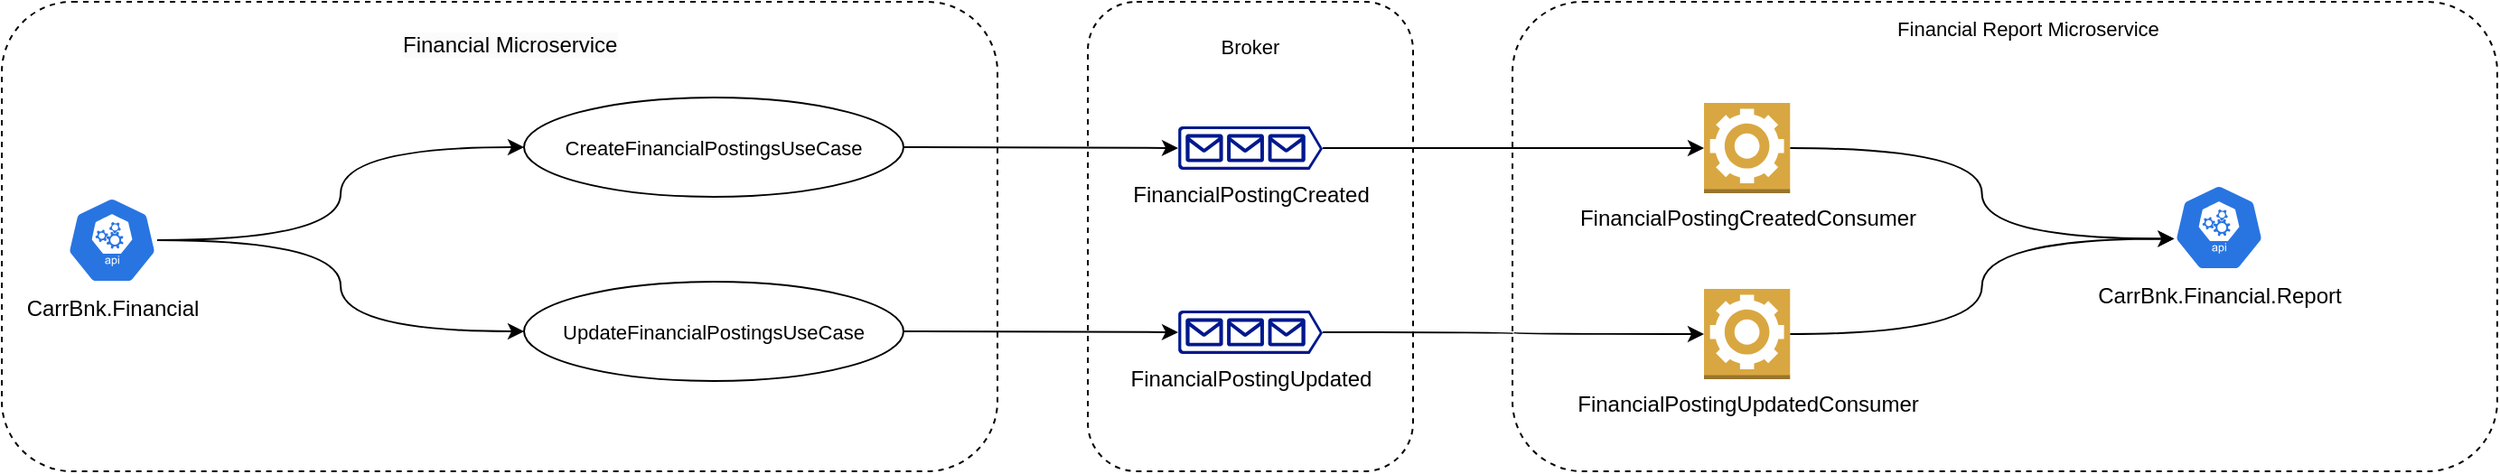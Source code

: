 <mxfile version="20.8.20" type="device"><diagram name="Página-1" id="UU7FgecPfJlkURjy9kH7"><mxGraphModel dx="1665" dy="1058" grid="1" gridSize="10" guides="1" tooltips="1" connect="1" arrows="1" fold="1" page="1" pageScale="1" pageWidth="827" pageHeight="1169" math="0" shadow="0"><root><mxCell id="0"/><mxCell id="1" parent="0"/><mxCell id="ZUQApooVZEVm6da3ypXH-1" value="" style="rounded=1;whiteSpace=wrap;html=1;dashed=1;fontSize=11;" vertex="1" parent="1"><mxGeometry x="720" y="400" width="180" height="260" as="geometry"/></mxCell><mxCell id="eKB7iu7bVIxnCBcQLWdt-28" value="" style="rounded=1;whiteSpace=wrap;html=1;fontSize=11;dashed=1;" parent="1" vertex="1"><mxGeometry x="955" y="400" width="545" height="260" as="geometry"/></mxCell><mxCell id="eKB7iu7bVIxnCBcQLWdt-26" value="" style="rounded=1;whiteSpace=wrap;html=1;fontSize=11;dashed=1;" parent="1" vertex="1"><mxGeometry x="119" y="400" width="551" height="260" as="geometry"/></mxCell><mxCell id="eKB7iu7bVIxnCBcQLWdt-17" style="edgeStyle=orthogonalEdgeStyle;rounded=0;orthogonalLoop=1;jettySize=auto;html=1;fontSize=11;curved=1;" parent="1" source="eKB7iu7bVIxnCBcQLWdt-3" target="eKB7iu7bVIxnCBcQLWdt-9" edge="1"><mxGeometry relative="1" as="geometry"/></mxCell><mxCell id="eKB7iu7bVIxnCBcQLWdt-18" style="edgeStyle=orthogonalEdgeStyle;rounded=0;orthogonalLoop=1;jettySize=auto;html=1;entryX=0;entryY=0.5;entryDx=0;entryDy=0;fontSize=11;curved=1;" parent="1" source="eKB7iu7bVIxnCBcQLWdt-3" target="eKB7iu7bVIxnCBcQLWdt-10" edge="1"><mxGeometry relative="1" as="geometry"/></mxCell><mxCell id="eKB7iu7bVIxnCBcQLWdt-3" value="CarrBnk.Financial" style="sketch=0;html=1;dashed=0;whitespace=wrap;fillColor=#2875E2;strokeColor=#ffffff;points=[[0.005,0.63,0],[0.1,0.2,0],[0.9,0.2,0],[0.5,0,0],[0.995,0.63,0],[0.72,0.99,0],[0.5,1,0],[0.28,0.99,0]];verticalLabelPosition=bottom;align=center;verticalAlign=top;shape=mxgraph.kubernetes.icon;prIcon=api" parent="1" vertex="1"><mxGeometry x="155" y="508" width="50" height="48" as="geometry"/></mxCell><mxCell id="eKB7iu7bVIxnCBcQLWdt-5" value="CarrBnk.Financial.Report" style="sketch=0;html=1;dashed=0;whitespace=wrap;fillColor=#2875E2;strokeColor=#ffffff;points=[[0.005,0.63,0],[0.1,0.2,0],[0.9,0.2,0],[0.5,0,0],[0.995,0.63,0],[0.72,0.99,0],[0.5,1,0],[0.28,0.99,0]];verticalLabelPosition=bottom;align=center;verticalAlign=top;shape=mxgraph.kubernetes.icon;prIcon=api" parent="1" vertex="1"><mxGeometry x="1321" y="501" width="50" height="48" as="geometry"/></mxCell><mxCell id="eKB7iu7bVIxnCBcQLWdt-24" style="edgeStyle=orthogonalEdgeStyle;curved=1;rounded=0;orthogonalLoop=1;jettySize=auto;html=1;entryX=0.005;entryY=0.63;entryDx=0;entryDy=0;entryPerimeter=0;fontSize=11;" parent="1" source="eKB7iu7bVIxnCBcQLWdt-7" target="eKB7iu7bVIxnCBcQLWdt-5" edge="1"><mxGeometry relative="1" as="geometry"/></mxCell><mxCell id="eKB7iu7bVIxnCBcQLWdt-7" value="FinancialPostingCreatedConsumer" style="outlineConnect=0;dashed=0;verticalLabelPosition=bottom;verticalAlign=top;align=center;html=1;shape=mxgraph.aws3.worker;fillColor=#D9A741;gradientColor=none;" parent="1" vertex="1"><mxGeometry x="1061" y="456" width="47.62" height="50" as="geometry"/></mxCell><mxCell id="eKB7iu7bVIxnCBcQLWdt-22" style="edgeStyle=orthogonalEdgeStyle;curved=1;rounded=0;orthogonalLoop=1;jettySize=auto;html=1;fontSize=11;" parent="1" source="eKB7iu7bVIxnCBcQLWdt-8" target="eKB7iu7bVIxnCBcQLWdt-7" edge="1"><mxGeometry relative="1" as="geometry"/></mxCell><mxCell id="eKB7iu7bVIxnCBcQLWdt-8" value="FinancialPostingCreated" style="sketch=0;aspect=fixed;pointerEvents=1;shadow=0;dashed=0;html=1;strokeColor=none;labelPosition=center;verticalLabelPosition=bottom;verticalAlign=top;align=center;fillColor=#00188D;shape=mxgraph.azure.queue_generic" parent="1" vertex="1"><mxGeometry x="770" y="469" width="80" height="24" as="geometry"/></mxCell><mxCell id="eKB7iu7bVIxnCBcQLWdt-20" style="edgeStyle=orthogonalEdgeStyle;curved=1;rounded=0;orthogonalLoop=1;jettySize=auto;html=1;entryX=0;entryY=0.5;entryDx=0;entryDy=0;entryPerimeter=0;fontSize=11;" parent="1" source="eKB7iu7bVIxnCBcQLWdt-9" target="eKB7iu7bVIxnCBcQLWdt-8" edge="1"><mxGeometry relative="1" as="geometry"/></mxCell><mxCell id="eKB7iu7bVIxnCBcQLWdt-9" value="&lt;font style=&quot;font-size: 11px;&quot;&gt;CreateFinancialPostingsUseCase&lt;/font&gt;" style="ellipse;whiteSpace=wrap;html=1;" parent="1" vertex="1"><mxGeometry x="408" y="453" width="210" height="55" as="geometry"/></mxCell><mxCell id="eKB7iu7bVIxnCBcQLWdt-21" style="edgeStyle=orthogonalEdgeStyle;curved=1;rounded=0;orthogonalLoop=1;jettySize=auto;html=1;entryX=0;entryY=0.5;entryDx=0;entryDy=0;entryPerimeter=0;fontSize=11;" parent="1" source="eKB7iu7bVIxnCBcQLWdt-10" target="eKB7iu7bVIxnCBcQLWdt-13" edge="1"><mxGeometry relative="1" as="geometry"/></mxCell><mxCell id="eKB7iu7bVIxnCBcQLWdt-10" value="&lt;font style=&quot;font-size: 11px;&quot;&gt;UpdateFinancialPostingsUseCase&lt;/font&gt;" style="ellipse;whiteSpace=wrap;html=1;" parent="1" vertex="1"><mxGeometry x="408" y="555" width="210" height="55" as="geometry"/></mxCell><mxCell id="eKB7iu7bVIxnCBcQLWdt-23" style="edgeStyle=orthogonalEdgeStyle;curved=1;rounded=0;orthogonalLoop=1;jettySize=auto;html=1;fontSize=11;" parent="1" source="eKB7iu7bVIxnCBcQLWdt-13" target="eKB7iu7bVIxnCBcQLWdt-14" edge="1"><mxGeometry relative="1" as="geometry"/></mxCell><mxCell id="eKB7iu7bVIxnCBcQLWdt-13" value="FinancialPostingUpdated" style="sketch=0;aspect=fixed;pointerEvents=1;shadow=0;dashed=0;html=1;strokeColor=none;labelPosition=center;verticalLabelPosition=bottom;verticalAlign=top;align=center;fillColor=#00188D;shape=mxgraph.azure.queue_generic" parent="1" vertex="1"><mxGeometry x="770" y="571" width="80" height="24" as="geometry"/></mxCell><mxCell id="eKB7iu7bVIxnCBcQLWdt-25" style="edgeStyle=orthogonalEdgeStyle;curved=1;rounded=0;orthogonalLoop=1;jettySize=auto;html=1;entryX=0.005;entryY=0.63;entryDx=0;entryDy=0;entryPerimeter=0;fontSize=11;" parent="1" source="eKB7iu7bVIxnCBcQLWdt-14" target="eKB7iu7bVIxnCBcQLWdt-5" edge="1"><mxGeometry relative="1" as="geometry"/></mxCell><mxCell id="eKB7iu7bVIxnCBcQLWdt-14" value="FinancialPostingUpdatedConsumer" style="outlineConnect=0;dashed=0;verticalLabelPosition=bottom;verticalAlign=top;align=center;html=1;shape=mxgraph.aws3.worker;fillColor=#D9A741;gradientColor=none;" parent="1" vertex="1"><mxGeometry x="1061" y="559" width="47.62" height="50" as="geometry"/></mxCell><mxCell id="eKB7iu7bVIxnCBcQLWdt-27" value="&lt;span style=&quot;color: rgb(0, 0, 0); font-family: Helvetica; font-size: 12px; font-style: normal; font-variant-ligatures: normal; font-variant-caps: normal; font-weight: 400; letter-spacing: normal; orphans: 2; text-align: center; text-indent: 0px; text-transform: none; widows: 2; word-spacing: 0px; -webkit-text-stroke-width: 0px; background-color: rgb(251, 251, 251); text-decoration-thickness: initial; text-decoration-style: initial; text-decoration-color: initial; float: none; display: inline !important;&quot;&gt;Financial Microservice&lt;/span&gt;" style="text;whiteSpace=wrap;html=1;fontSize=11;" parent="1" vertex="1"><mxGeometry x="339" y="410" width="131" height="30" as="geometry"/></mxCell><mxCell id="ZUQApooVZEVm6da3ypXH-2" value="Broker" style="text;html=1;strokeColor=none;fillColor=none;align=center;verticalAlign=middle;whiteSpace=wrap;rounded=0;fontSize=11;" vertex="1" parent="1"><mxGeometry x="780" y="410" width="60" height="30" as="geometry"/></mxCell><mxCell id="ZUQApooVZEVm6da3ypXH-3" value="Financial Report Microservice" style="text;html=1;strokeColor=none;fillColor=none;align=center;verticalAlign=middle;whiteSpace=wrap;rounded=0;fontSize=11;" vertex="1" parent="1"><mxGeometry x="1151" y="400" width="179" height="30" as="geometry"/></mxCell></root></mxGraphModel></diagram></mxfile>